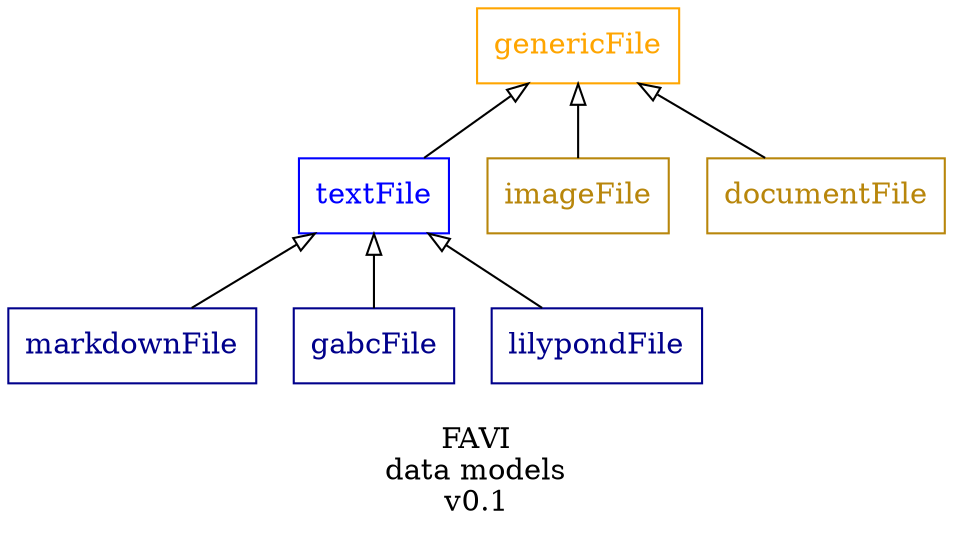 digraph {
    label = "\nFAVI\ndata models\nv0.1";
    node [shape = box;];
    
    genericFile -> textFile [dir = both; arrowhead = none; arrowtail = onormal;];
    
    textFile -> markdownFile [dir = both; arrowhead = none; arrowtail = onormal;];
    textFile -> gabcFile [dir = both; arrowhead = none; arrowtail = onormal;];
    textFile -> lilypondFile [dir = both; arrowhead = none; arrowtail = onormal;];

    genericFile -> imageFile [dir = both; arrowhead = none; arrowtail = onormal;];
    genericFile -> documentFile [dir = both; arrowhead = none; arrowtail = onormal;];
    
    genericFile [label = "genericFile";color = orange;fontcolor = orange;];
    
    textFile [label = "textFile";color = blue;fontcolor = blue;];
    
    markdownFile [label = "markdownFile";color = darkblue;fontcolor = darkblue;];
    
    gabcFile [label = "gabcFile";color = darkblue;fontcolor = darkblue;];
    
    lilypondFile [label = "lilypondFile";color = darkblue;fontcolor = darkblue;];
    
    imageFile [label = "imageFile";color = darkgoldenrod;fontcolor = darkgoldenrod;];
    
    documentFile [label = "documentFile";color = darkgoldenrod;fontcolor = darkgoldenrod;];
}